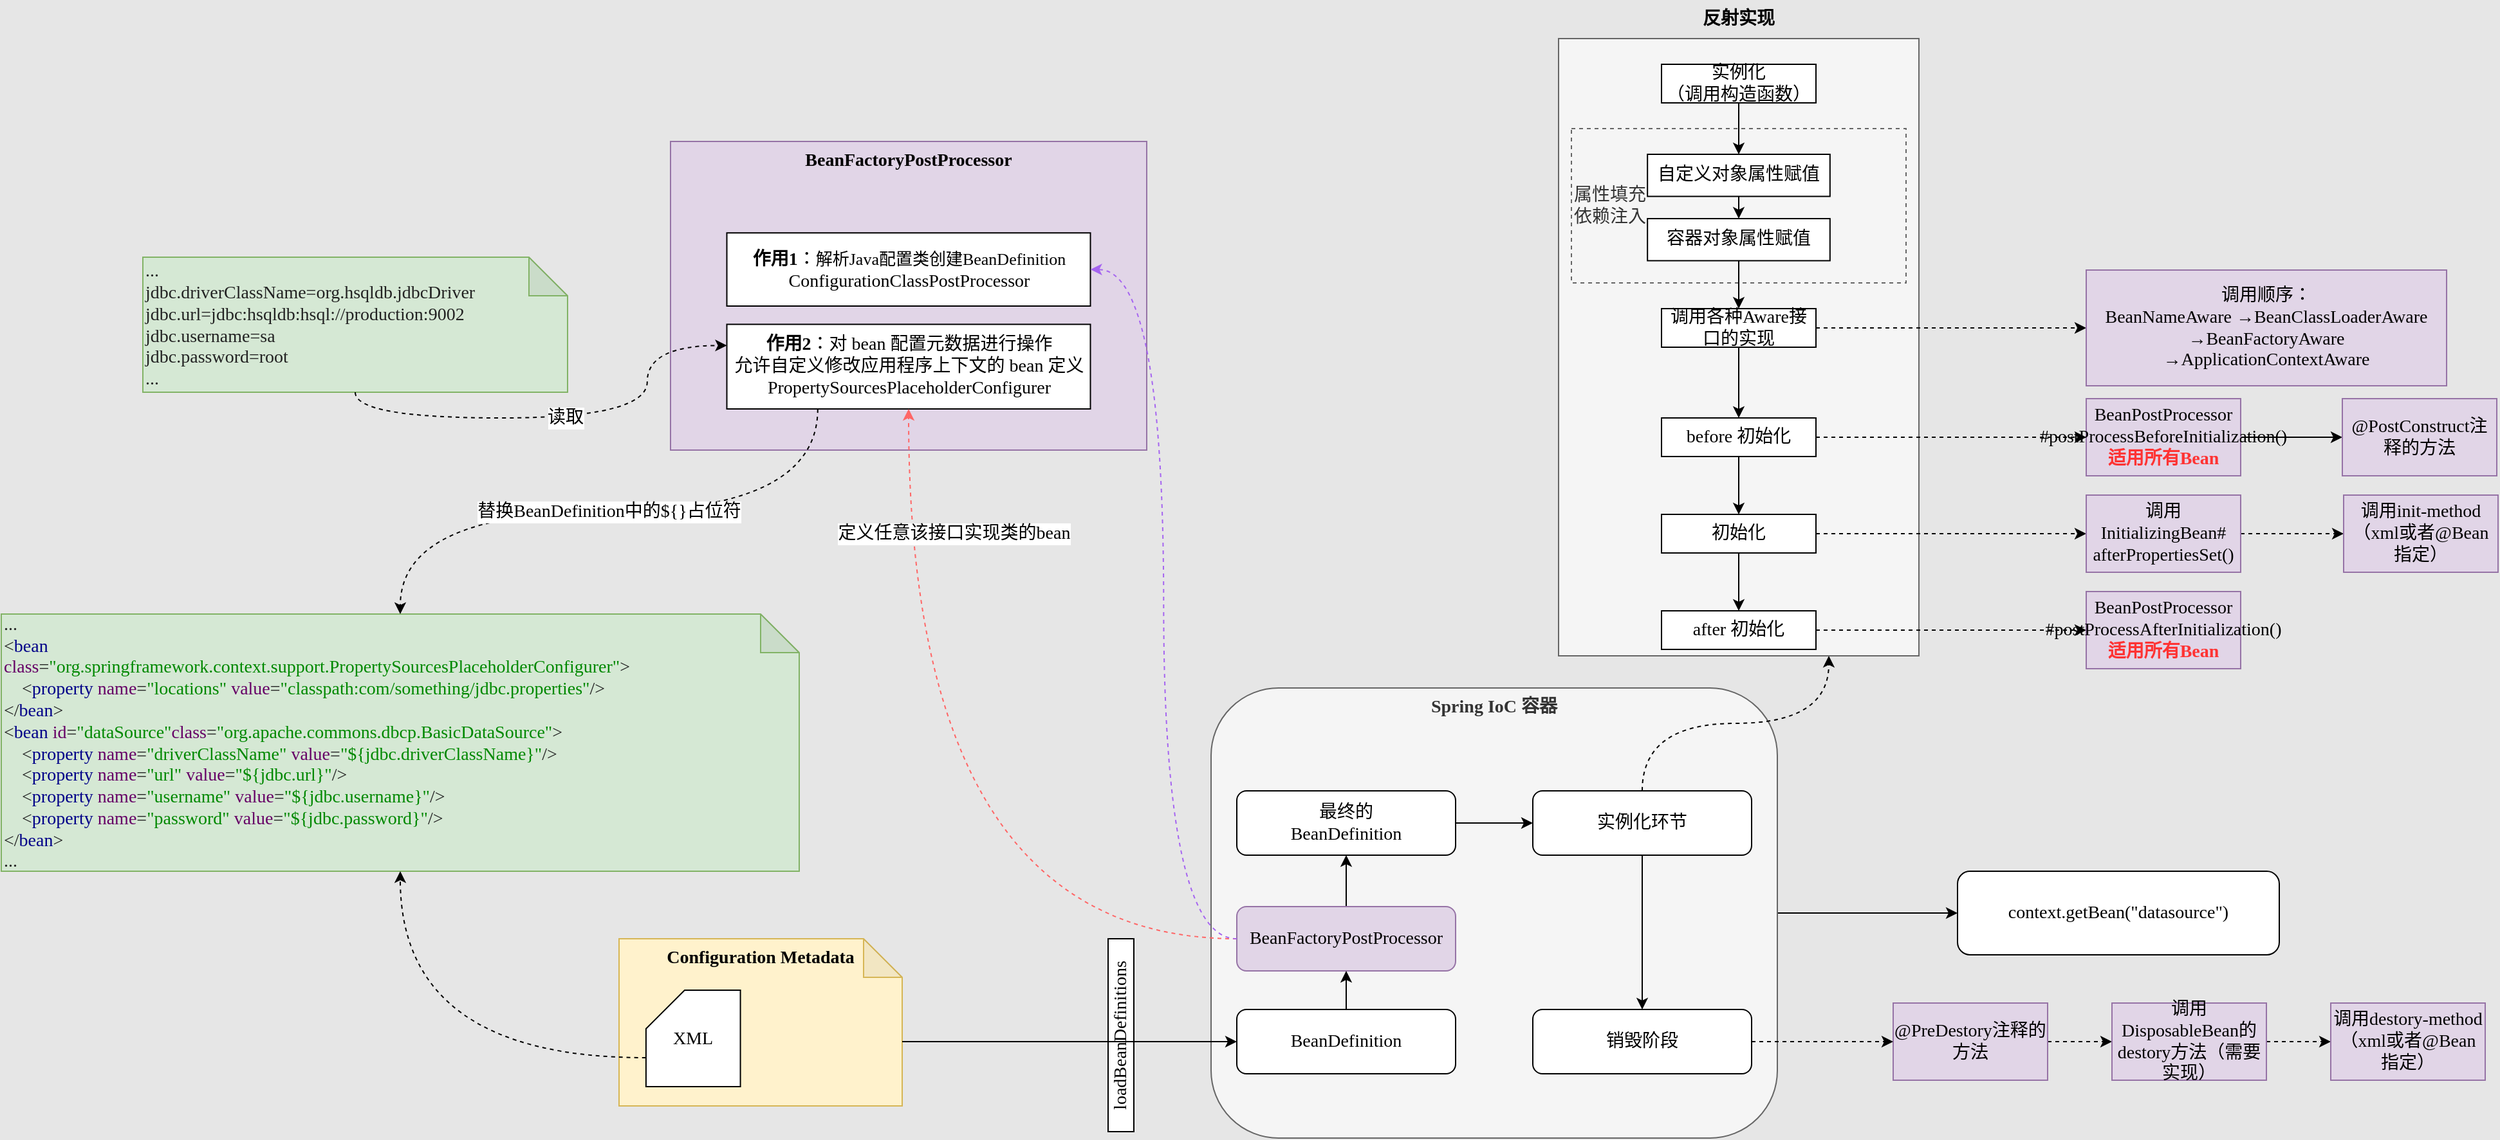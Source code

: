 <mxfile version="19.0.3" type="device"><diagram id="LMvMYq-AbfKkVieX-xnq" name="第 1 页"><mxGraphModel dx="2249" dy="857" grid="1" gridSize="10" guides="1" tooltips="1" connect="1" arrows="1" fold="1" page="1" pageScale="1" pageWidth="827" pageHeight="1169" background="#E6E6E6" math="0" shadow="0"><root><mxCell id="0"/><mxCell id="1" parent="0"/><mxCell id="fVX-KMhyesGKdSYHzwDq-32" value="" style="edgeStyle=orthogonalEdgeStyle;rounded=0;orthogonalLoop=1;jettySize=auto;html=1;fontSize=14;fontFamily=Verdana;" parent="1" source="fVX-KMhyesGKdSYHzwDq-1" target="fVX-KMhyesGKdSYHzwDq-31" edge="1"><mxGeometry relative="1" as="geometry"/></mxCell><mxCell id="fVX-KMhyesGKdSYHzwDq-1" value="&lt;b style=&quot;font-size: 14px;&quot;&gt;Spring IoC 容器&lt;/b&gt;" style="rounded=1;whiteSpace=wrap;html=1;horizontal=1;align=center;verticalAlign=top;fontSize=14;fontFamily=Verdana;fillColor=#f5f5f5;fontColor=#333333;strokeColor=#666666;" parent="1" vertex="1"><mxGeometry x="670" y="555" width="440" height="350" as="geometry"/></mxCell><mxCell id="fVX-KMhyesGKdSYHzwDq-5" value="" style="group;fontSize=14;fontFamily=Verdana;" parent="1" vertex="1" connectable="0"><mxGeometry x="210" y="750" width="220" height="130" as="geometry"/></mxCell><mxCell id="fVX-KMhyesGKdSYHzwDq-2" value="&lt;b style=&quot;font-size: 14px;&quot;&gt;Configuration Metadata&lt;/b&gt;" style="shape=note;whiteSpace=wrap;html=1;backgroundOutline=1;darkOpacity=0.05;align=center;verticalAlign=top;fontSize=14;fontFamily=Verdana;fillColor=#fff2cc;strokeColor=#d6b656;" parent="fVX-KMhyesGKdSYHzwDq-5" vertex="1"><mxGeometry width="220" height="130" as="geometry"/></mxCell><mxCell id="fVX-KMhyesGKdSYHzwDq-13" value="XML" style="shape=card;whiteSpace=wrap;html=1;fontSize=14;fontFamily=Verdana;" parent="fVX-KMhyesGKdSYHzwDq-5" vertex="1"><mxGeometry x="20.952" y="40" width="73.333" height="75" as="geometry"/></mxCell><mxCell id="fVX-KMhyesGKdSYHzwDq-40" style="edgeStyle=orthogonalEdgeStyle;rounded=0;orthogonalLoop=1;jettySize=auto;html=1;exitX=1;exitY=0.5;exitDx=0;exitDy=0;entryX=0;entryY=0.5;entryDx=0;entryDy=0;fontColor=none;startArrow=none;fontSize=14;fontFamily=Verdana;" parent="1" source="fVX-KMhyesGKdSYHzwDq-41" target="fVX-KMhyesGKdSYHzwDq-16" edge="1"><mxGeometry relative="1" as="geometry"/></mxCell><mxCell id="-2qOCBP5xBebrG4NNTAq-1" style="edgeStyle=orthogonalEdgeStyle;rounded=0;orthogonalLoop=1;jettySize=auto;html=1;exitX=0.5;exitY=0;exitDx=0;exitDy=0;entryX=0.5;entryY=1;entryDx=0;entryDy=0;fontSize=14;fontFamily=Verdana;" parent="1" source="fVX-KMhyesGKdSYHzwDq-15" target="fVX-KMhyesGKdSYHzwDq-41" edge="1"><mxGeometry relative="1" as="geometry"/></mxCell><mxCell id="fVX-KMhyesGKdSYHzwDq-15" value="BeanFactoryPostProcessor" style="rounded=1;whiteSpace=wrap;html=1;fontSize=14;fontFamily=Verdana;fillColor=#e1d5e7;strokeColor=#9673a6;" parent="1" vertex="1"><mxGeometry x="690" y="725" width="170" height="50" as="geometry"/></mxCell><mxCell id="fVX-KMhyesGKdSYHzwDq-69" style="edgeStyle=orthogonalEdgeStyle;curved=1;rounded=0;sketch=0;orthogonalLoop=1;jettySize=auto;html=1;exitX=0.5;exitY=0;exitDx=0;exitDy=0;entryX=0.75;entryY=1;entryDx=0;entryDy=0;shadow=0;dashed=1;fontFamily=Verdana;fontSize=14;fontColor=none;" parent="1" source="fVX-KMhyesGKdSYHzwDq-16" target="fVX-KMhyesGKdSYHzwDq-33" edge="1"><mxGeometry relative="1" as="geometry"/></mxCell><mxCell id="fVX-KMhyesGKdSYHzwDq-77" style="rounded=0;sketch=0;orthogonalLoop=1;jettySize=auto;html=1;exitX=0.5;exitY=1;exitDx=0;exitDy=0;entryX=0.5;entryY=0;entryDx=0;entryDy=0;shadow=0;fontFamily=Verdana;fontSize=14;fontColor=none;" parent="1" source="fVX-KMhyesGKdSYHzwDq-16" target="fVX-KMhyesGKdSYHzwDq-70" edge="1"><mxGeometry relative="1" as="geometry"/></mxCell><mxCell id="fVX-KMhyesGKdSYHzwDq-16" value="实例化环节" style="rounded=1;whiteSpace=wrap;html=1;fontSize=14;fontFamily=Verdana;" parent="1" vertex="1"><mxGeometry x="920" y="635" width="170" height="50" as="geometry"/></mxCell><mxCell id="fVX-KMhyesGKdSYHzwDq-21" style="edgeStyle=orthogonalEdgeStyle;rounded=0;orthogonalLoop=1;jettySize=auto;html=1;exitX=0.5;exitY=0;exitDx=0;exitDy=0;entryX=0.5;entryY=1;entryDx=0;entryDy=0;fontSize=14;fontFamily=Verdana;" parent="1" source="fVX-KMhyesGKdSYHzwDq-19" target="fVX-KMhyesGKdSYHzwDq-15" edge="1"><mxGeometry relative="1" as="geometry"/></mxCell><mxCell id="fVX-KMhyesGKdSYHzwDq-19" value="BeanDefinition" style="rounded=1;whiteSpace=wrap;html=1;fontSize=14;fontFamily=Verdana;" parent="1" vertex="1"><mxGeometry x="690" y="805" width="170" height="50" as="geometry"/></mxCell><mxCell id="fVX-KMhyesGKdSYHzwDq-23" value="loadBeanDefinitions" style="rounded=0;whiteSpace=wrap;html=1;horizontal=0;verticalAlign=middle;fontSize=14;fontFamily=Verdana;" parent="1" vertex="1"><mxGeometry x="590" y="750" width="20" height="150" as="geometry"/></mxCell><mxCell id="fVX-KMhyesGKdSYHzwDq-25" value="&lt;span style=&quot;box-sizing: border-box; font-size: 14px;&quot; class=&quot;hljs-tag&quot;&gt;&lt;font color=&quot;#222222&quot; style=&quot;font-size: 14px;&quot;&gt;...&lt;/font&gt;&lt;br style=&quot;font-size: 14px;&quot;&gt;&lt;span style=&quot;box-sizing: border-box; font-size: 14px;&quot; class=&quot;hljs-tag&quot;&gt;&lt;font color=&quot;#222222&quot; style=&quot;font-size: 14px;&quot;&gt;&amp;lt;&lt;/font&gt;&lt;span style=&quot;color: rgb(0, 0, 136); box-sizing: border-box; font-size: 14px;&quot; class=&quot;hljs-name&quot;&gt;bean&lt;/span&gt;&lt;span style=&quot;box-sizing: border-box; font-size: 14px;&quot; class=&quot;hljs-name&quot;&gt;&lt;font color=&quot;#222222&quot; style=&quot;font-size: 14px;&quot;&gt;&amp;nbsp;&lt;br style=&quot;font-size: 14px;&quot;&gt;&lt;/font&gt;&lt;/span&gt;&lt;span style=&quot;color: rgb(102, 0, 102); box-sizing: border-box; font-size: 14px;&quot; class=&quot;hljs-attr&quot;&gt;class&lt;/span&gt;&lt;font color=&quot;#222222&quot; style=&quot;font-size: 14px;&quot;&gt;=&lt;/font&gt;&lt;span style=&quot;color: rgb(0, 136, 0); box-sizing: border-box; font-size: 14px;&quot; class=&quot;hljs-string&quot;&gt;&quot;org.springframework.context.support.PropertySourcesPlaceholderConfigurer&quot;&lt;/span&gt;&lt;font color=&quot;#222222&quot; style=&quot;font-size: 14px;&quot;&gt;&amp;gt;&lt;/font&gt;&lt;/span&gt;&lt;span style=&quot;color: rgb(34, 34, 34); font-size: 14px; background-color: rgb(255, 255, 255);&quot;&gt;&lt;br style=&quot;font-size: 14px;&quot;&gt;    &lt;/span&gt;&lt;span style=&quot;color: rgb(34, 34, 34); box-sizing: border-box; font-size: 14px;&quot; class=&quot;hljs-tag&quot;&gt;&amp;nbsp; &amp;nbsp; &amp;lt;&lt;span style=&quot;box-sizing: border-box; color: rgb(0, 0, 136); font-size: 14px;&quot; class=&quot;hljs-name&quot;&gt;property&lt;/span&gt; &lt;span style=&quot;box-sizing: border-box; color: rgb(102, 0, 102); font-size: 14px;&quot; class=&quot;hljs-attr&quot;&gt;name&lt;/span&gt;=&lt;span style=&quot;box-sizing: border-box; color: rgb(0, 136, 0); font-size: 14px;&quot; class=&quot;hljs-string&quot;&gt;&quot;locations&quot;&lt;/span&gt; &lt;span style=&quot;box-sizing: border-box; color: rgb(102, 0, 102); font-size: 14px;&quot; class=&quot;hljs-attr&quot;&gt;value&lt;/span&gt;=&lt;span style=&quot;box-sizing: border-box; color: rgb(0, 136, 0); font-size: 14px;&quot; class=&quot;hljs-string&quot;&gt;&quot;classpath:com/something/jdbc.properties&quot;&lt;/span&gt;/&amp;gt;&lt;/span&gt;&lt;span style=&quot;color: rgb(34, 34, 34); font-size: 14px; background-color: rgb(255, 255, 255);&quot;&gt;&lt;br style=&quot;font-size: 14px;&quot;&gt;&lt;/span&gt;&lt;span style=&quot;color: rgb(34, 34, 34); box-sizing: border-box; font-size: 14px;&quot; class=&quot;hljs-tag&quot;&gt;&amp;lt;/&lt;span style=&quot;box-sizing: border-box; color: rgb(0, 0, 136); font-size: 14px;&quot; class=&quot;hljs-name&quot;&gt;bean&lt;/span&gt;&amp;gt;&lt;/span&gt;&lt;br style=&quot;font-size: 14px;&quot;&gt;&lt;font color=&quot;#222222&quot; style=&quot;font-size: 14px;&quot;&gt;&amp;lt;&lt;/font&gt;&lt;span style=&quot;color: rgb(0, 0, 136); box-sizing: border-box; font-size: 14px;&quot; class=&quot;hljs-name&quot;&gt;bean&lt;/span&gt; &lt;span style=&quot;color: rgb(102, 0, 102); box-sizing: border-box; font-size: 14px;&quot; class=&quot;hljs-attr&quot;&gt;id&lt;/span&gt;&lt;font color=&quot;#222222&quot; style=&quot;font-size: 14px;&quot;&gt;=&lt;/font&gt;&lt;span style=&quot;color: rgb(0, 136, 0); box-sizing: border-box; font-size: 14px;&quot; class=&quot;hljs-string&quot;&gt;&quot;dataSource&quot;&lt;/span&gt;&lt;span style=&quot;color: rgb(102, 0, 102); box-sizing: border-box; font-size: 14px;&quot; class=&quot;hljs-attr&quot;&gt;class&lt;/span&gt;&lt;font color=&quot;#222222&quot; style=&quot;font-size: 14px;&quot;&gt;=&lt;/font&gt;&lt;span style=&quot;color: rgb(0, 136, 0); box-sizing: border-box; font-size: 14px;&quot; class=&quot;hljs-string&quot;&gt;&quot;org.apache.commons.dbcp.BasicDataSource&quot;&lt;/span&gt;&lt;font color=&quot;#222222&quot; style=&quot;font-size: 14px;&quot;&gt;&amp;gt;&lt;/font&gt;&lt;br style=&quot;font-size: 14px;&quot;&gt;&lt;/span&gt;&lt;span style=&quot;box-sizing: border-box; color: rgb(34, 34, 34); font-size: 14px;&quot; class=&quot;hljs-tag&quot;&gt;&amp;nbsp; &amp;nbsp; &amp;lt;&lt;span style=&quot;box-sizing: border-box; color: rgb(0, 0, 136); font-size: 14px;&quot; class=&quot;hljs-name&quot;&gt;property&lt;/span&gt; &lt;span style=&quot;box-sizing: border-box; color: rgb(102, 0, 102); font-size: 14px;&quot; class=&quot;hljs-attr&quot;&gt;name&lt;/span&gt;=&lt;span style=&quot;box-sizing: border-box; color: rgb(0, 136, 0); font-size: 14px;&quot; class=&quot;hljs-string&quot;&gt;&quot;driverClassName&quot;&lt;/span&gt; &lt;span style=&quot;box-sizing: border-box; color: rgb(102, 0, 102); font-size: 14px;&quot; class=&quot;hljs-attr&quot;&gt;value&lt;/span&gt;=&lt;span style=&quot;box-sizing: border-box; color: rgb(0, 136, 0); font-size: 14px;&quot; class=&quot;hljs-string&quot;&gt;&quot;${jdbc.driverClassName}&quot;&lt;/span&gt;/&amp;gt;&lt;/span&gt;&lt;span style=&quot;color: rgb(34, 34, 34); font-size: 14px; background-color: rgb(255, 255, 255);&quot;&gt;&lt;br style=&quot;font-size: 14px;&quot;&gt;&lt;/span&gt;&lt;span style=&quot;box-sizing: border-box; color: rgb(34, 34, 34); font-size: 14px;&quot; class=&quot;hljs-tag&quot;&gt;&amp;nbsp; &amp;nbsp; &amp;lt;&lt;span style=&quot;box-sizing: border-box; color: rgb(0, 0, 136); font-size: 14px;&quot; class=&quot;hljs-name&quot;&gt;property&lt;/span&gt; &lt;span style=&quot;box-sizing: border-box; color: rgb(102, 0, 102); font-size: 14px;&quot; class=&quot;hljs-attr&quot;&gt;name&lt;/span&gt;=&lt;span style=&quot;box-sizing: border-box; color: rgb(0, 136, 0); font-size: 14px;&quot; class=&quot;hljs-string&quot;&gt;&quot;url&quot;&lt;/span&gt; &lt;span style=&quot;box-sizing: border-box; color: rgb(102, 0, 102); font-size: 14px;&quot; class=&quot;hljs-attr&quot;&gt;value&lt;/span&gt;=&lt;span style=&quot;box-sizing: border-box; color: rgb(0, 136, 0); font-size: 14px;&quot; class=&quot;hljs-string&quot;&gt;&quot;${jdbc.url}&quot;&lt;/span&gt;/&amp;gt;&lt;/span&gt;&lt;span style=&quot;color: rgb(34, 34, 34); font-size: 14px; background-color: rgb(255, 255, 255);&quot;&gt;&lt;br style=&quot;font-size: 14px;&quot;&gt;    &lt;/span&gt;&lt;span style=&quot;box-sizing: border-box; color: rgb(34, 34, 34); font-size: 14px;&quot; class=&quot;hljs-tag&quot;&gt;&amp;nbsp; &amp;nbsp; &amp;lt;&lt;span style=&quot;box-sizing: border-box; color: rgb(0, 0, 136); font-size: 14px;&quot; class=&quot;hljs-name&quot;&gt;property&lt;/span&gt; &lt;span style=&quot;box-sizing: border-box; color: rgb(102, 0, 102); font-size: 14px;&quot; class=&quot;hljs-attr&quot;&gt;name&lt;/span&gt;=&lt;span style=&quot;box-sizing: border-box; color: rgb(0, 136, 0); font-size: 14px;&quot; class=&quot;hljs-string&quot;&gt;&quot;username&quot;&lt;/span&gt; &lt;span style=&quot;box-sizing: border-box; color: rgb(102, 0, 102); font-size: 14px;&quot; class=&quot;hljs-attr&quot;&gt;value&lt;/span&gt;=&lt;span style=&quot;box-sizing: border-box; color: rgb(0, 136, 0); font-size: 14px;&quot; class=&quot;hljs-string&quot;&gt;&quot;${jdbc.username}&quot;&lt;/span&gt;/&amp;gt;&lt;/span&gt;&lt;span style=&quot;color: rgb(34, 34, 34); font-size: 14px; background-color: rgb(255, 255, 255);&quot;&gt;&lt;br style=&quot;font-size: 14px;&quot;&gt;    &lt;/span&gt;&lt;span style=&quot;box-sizing: border-box; color: rgb(34, 34, 34); font-size: 14px;&quot; class=&quot;hljs-tag&quot;&gt;&amp;nbsp; &amp;nbsp; &amp;lt;&lt;span style=&quot;box-sizing: border-box; color: rgb(0, 0, 136); font-size: 14px;&quot; class=&quot;hljs-name&quot;&gt;property&lt;/span&gt; &lt;span style=&quot;box-sizing: border-box; color: rgb(102, 0, 102); font-size: 14px;&quot; class=&quot;hljs-attr&quot;&gt;name&lt;/span&gt;=&lt;span style=&quot;box-sizing: border-box; color: rgb(0, 136, 0); font-size: 14px;&quot; class=&quot;hljs-string&quot;&gt;&quot;password&quot;&lt;/span&gt; &lt;span style=&quot;box-sizing: border-box; color: rgb(102, 0, 102); font-size: 14px;&quot; class=&quot;hljs-attr&quot;&gt;value&lt;/span&gt;=&lt;span style=&quot;box-sizing: border-box; color: rgb(0, 136, 0); font-size: 14px;&quot; class=&quot;hljs-string&quot;&gt;&quot;${jdbc.password}&quot;&lt;/span&gt;/&amp;gt;&lt;/span&gt;&lt;span style=&quot;color: rgb(34, 34, 34); font-size: 14px; background-color: rgb(255, 255, 255);&quot;&gt;&lt;br style=&quot;font-size: 14px;&quot;&gt;&lt;/span&gt;&lt;span style=&quot;box-sizing: border-box; color: rgb(34, 34, 34); font-size: 14px;&quot; class=&quot;hljs-tag&quot;&gt;&amp;lt;/&lt;span style=&quot;box-sizing: border-box; color: rgb(0, 0, 136); font-size: 14px;&quot; class=&quot;hljs-name&quot;&gt;bean&lt;/span&gt;&amp;gt;&lt;br style=&quot;font-size: 14px;&quot;&gt;...&lt;br style=&quot;font-size: 14px;&quot;&gt;&lt;/span&gt;" style="shape=note;whiteSpace=wrap;html=1;backgroundOutline=1;darkOpacity=0.05;align=left;fillColor=#d5e8d4;strokeColor=#82b366;fontSize=14;fontFamily=Verdana;" parent="1" vertex="1"><mxGeometry x="-270" y="497.5" width="620" height="200" as="geometry"/></mxCell><mxCell id="fVX-KMhyesGKdSYHzwDq-27" value="&lt;span style=&quot;box-sizing: border-box; color: rgb(34, 34, 34); font-size: 14px;&quot; class=&quot;hljs-tag&quot;&gt;...&lt;br style=&quot;font-size: 14px;&quot;&gt;&lt;span style=&quot;background-color: initial; font-size: 14px;&quot;&gt;jdbc.driverClassName=org.hsqldb.jdbcDriver&lt;br style=&quot;font-size: 14px;&quot;&gt;&lt;/span&gt;&lt;span style=&quot;background-color: initial; font-size: 14px;&quot;&gt;jdbc.url=jdbc:hsqldb:hsql://production:9002&lt;br style=&quot;font-size: 14px;&quot;&gt;&lt;/span&gt;&lt;span style=&quot;background-color: initial; font-size: 14px;&quot;&gt;jdbc.username=sa&lt;br style=&quot;font-size: 14px;&quot;&gt;&lt;/span&gt;&lt;span style=&quot;background-color: initial; font-size: 14px;&quot;&gt;jdbc.password=root&lt;/span&gt;&lt;span style=&quot;background-color: initial; font-size: 14px;&quot;&gt;&lt;br style=&quot;font-size: 14px;&quot;&gt;&lt;/span&gt;&lt;/span&gt;&lt;span style=&quot;box-sizing: border-box; font-size: 14px;&quot; class=&quot;hljs-tag&quot;&gt;&lt;font color=&quot;#222222&quot; style=&quot;font-size: 14px;&quot;&gt;&lt;span style=&quot;font-size: 14px;&quot;&gt;...&lt;/span&gt;&lt;/font&gt;&lt;br style=&quot;font-size: 14px;&quot;&gt;&lt;/span&gt;" style="shape=note;whiteSpace=wrap;html=1;backgroundOutline=1;darkOpacity=0.05;align=left;fillColor=#d5e8d4;strokeColor=#82b366;fontSize=14;fontFamily=Verdana;" parent="1" vertex="1"><mxGeometry x="-160" y="220" width="330" height="105" as="geometry"/></mxCell><mxCell id="fVX-KMhyesGKdSYHzwDq-31" value="context.getBean(&quot;datasource&quot;)" style="whiteSpace=wrap;html=1;verticalAlign=middle;rounded=1;fontSize=14;fontFamily=Verdana;" parent="1" vertex="1"><mxGeometry x="1250" y="697.5" width="250" height="65" as="geometry"/></mxCell><mxCell id="fVX-KMhyesGKdSYHzwDq-33" value="" style="rounded=0;whiteSpace=wrap;html=1;fontSize=14;fontFamily=Verdana;fillColor=#f5f5f5;fontColor=#333333;strokeColor=#666666;" parent="1" vertex="1"><mxGeometry x="940" y="50" width="280" height="480" as="geometry"/></mxCell><mxCell id="fVX-KMhyesGKdSYHzwDq-41" value="最终的&lt;br style=&quot;font-size: 14px;&quot;&gt;BeanDefinition" style="rounded=1;whiteSpace=wrap;html=1;fontSize=14;fontFamily=Verdana;" parent="1" vertex="1"><mxGeometry x="690" y="635" width="170" height="50" as="geometry"/></mxCell><mxCell id="fVX-KMhyesGKdSYHzwDq-53" value="" style="edgeStyle=orthogonalEdgeStyle;rounded=0;orthogonalLoop=1;jettySize=auto;html=1;fontFamily=Verdana;fontSize=14;fontColor=none;dashed=1;" parent="1" source="fVX-KMhyesGKdSYHzwDq-46" target="fVX-KMhyesGKdSYHzwDq-52" edge="1"><mxGeometry relative="1" as="geometry"/></mxCell><mxCell id="fVX-KMhyesGKdSYHzwDq-66" style="rounded=0;sketch=0;orthogonalLoop=1;jettySize=auto;html=1;exitX=0.5;exitY=1;exitDx=0;exitDy=0;entryX=0.5;entryY=0;entryDx=0;entryDy=0;shadow=0;fontFamily=Verdana;fontSize=14;fontColor=none;" parent="1" source="fVX-KMhyesGKdSYHzwDq-46" target="fVX-KMhyesGKdSYHzwDq-48" edge="1"><mxGeometry relative="1" as="geometry"/></mxCell><mxCell id="fVX-KMhyesGKdSYHzwDq-46" value="初始化" style="rounded=0;whiteSpace=wrap;html=1;shadow=0;glass=0;comic=0;sketch=0;fontColor=none;fontSize=14;fontFamily=Verdana;" parent="1" vertex="1"><mxGeometry x="1020" y="420" width="120" height="30" as="geometry"/></mxCell><mxCell id="fVX-KMhyesGKdSYHzwDq-65" style="rounded=0;sketch=0;orthogonalLoop=1;jettySize=auto;html=1;exitX=0.5;exitY=1;exitDx=0;exitDy=0;entryX=0.5;entryY=0;entryDx=0;entryDy=0;shadow=0;fontFamily=Verdana;fontSize=14;fontColor=none;" parent="1" source="fVX-KMhyesGKdSYHzwDq-47" target="fVX-KMhyesGKdSYHzwDq-46" edge="1"><mxGeometry relative="1" as="geometry"/></mxCell><mxCell id="6XNwap4wtVBm8KeXQGVZ-7" style="edgeStyle=orthogonalEdgeStyle;rounded=0;orthogonalLoop=1;jettySize=auto;html=1;exitX=1;exitY=0.5;exitDx=0;exitDy=0;dashed=1;endArrow=classic;endFill=1;fontFamily=Verdana;" edge="1" parent="1" source="fVX-KMhyesGKdSYHzwDq-47" target="fVX-KMhyesGKdSYHzwDq-49"><mxGeometry relative="1" as="geometry"/></mxCell><mxCell id="fVX-KMhyesGKdSYHzwDq-47" value="before 初始化" style="rounded=0;whiteSpace=wrap;html=1;shadow=0;glass=0;comic=0;sketch=0;fontColor=none;fontSize=14;fontFamily=Verdana;" parent="1" vertex="1"><mxGeometry x="1020" y="345" width="120" height="30" as="geometry"/></mxCell><mxCell id="6XNwap4wtVBm8KeXQGVZ-6" style="edgeStyle=orthogonalEdgeStyle;rounded=0;orthogonalLoop=1;jettySize=auto;html=1;exitX=1;exitY=0.5;exitDx=0;exitDy=0;entryX=0;entryY=0.5;entryDx=0;entryDy=0;endArrow=classic;endFill=1;dashed=1;fontFamily=Verdana;" edge="1" parent="1" source="fVX-KMhyesGKdSYHzwDq-48" target="6XNwap4wtVBm8KeXQGVZ-5"><mxGeometry relative="1" as="geometry"/></mxCell><mxCell id="fVX-KMhyesGKdSYHzwDq-48" value="after 初始化" style="rounded=0;whiteSpace=wrap;html=1;shadow=0;glass=0;comic=0;sketch=0;fontColor=none;fontSize=14;fontFamily=Verdana;" parent="1" vertex="1"><mxGeometry x="1020" y="495" width="120" height="30" as="geometry"/></mxCell><mxCell id="6XNwap4wtVBm8KeXQGVZ-4" value="" style="edgeStyle=orthogonalEdgeStyle;rounded=0;orthogonalLoop=1;jettySize=auto;html=1;endArrow=classic;endFill=1;fontFamily=Verdana;" edge="1" parent="1" source="fVX-KMhyesGKdSYHzwDq-49" target="6XNwap4wtVBm8KeXQGVZ-3"><mxGeometry relative="1" as="geometry"/></mxCell><mxCell id="fVX-KMhyesGKdSYHzwDq-49" value="BeanPostProcessor&lt;br&gt;#postProcessBeforeInitialization()&lt;br&gt;&lt;b&gt;&lt;font color=&quot;#ff3333&quot;&gt;适用所有Bean&lt;/font&gt;&lt;/b&gt;" style="rounded=0;whiteSpace=wrap;html=1;shadow=0;glass=0;comic=0;sketch=0;fontSize=14;fontFamily=Verdana;fillColor=#e1d5e7;strokeColor=#9673a6;" parent="1" vertex="1"><mxGeometry x="1350" y="330" width="120" height="60" as="geometry"/></mxCell><mxCell id="6XNwap4wtVBm8KeXQGVZ-16" value="" style="edgeStyle=orthogonalEdgeStyle;rounded=0;orthogonalLoop=1;jettySize=auto;html=1;dashed=1;endArrow=classic;endFill=1;fontFamily=Verdana;" edge="1" parent="1" source="fVX-KMhyesGKdSYHzwDq-52" target="6XNwap4wtVBm8KeXQGVZ-15"><mxGeometry relative="1" as="geometry"/></mxCell><mxCell id="fVX-KMhyesGKdSYHzwDq-52" value="调用InitializingBean#&lt;br&gt;afterPropertiesSet()" style="rounded=0;whiteSpace=wrap;html=1;shadow=0;glass=0;comic=0;sketch=0;fontSize=14;fontFamily=Verdana;fillColor=#e1d5e7;strokeColor=#9673a6;" parent="1" vertex="1"><mxGeometry x="1350" y="405" width="120" height="60" as="geometry"/></mxCell><mxCell id="fVX-KMhyesGKdSYHzwDq-60" value="实例化&lt;br style=&quot;font-size: 14px;&quot;&gt;（调用构造函数）" style="rounded=0;whiteSpace=wrap;html=1;shadow=0;glass=0;comic=0;sketch=0;fontColor=none;fontSize=14;fontFamily=Verdana;" parent="1" vertex="1"><mxGeometry x="1020" y="70" width="120" height="30" as="geometry"/></mxCell><mxCell id="fVX-KMhyesGKdSYHzwDq-61" value="" style="group;fontSize=14;fontFamily=Verdana;" parent="1" vertex="1" connectable="0"><mxGeometry x="950" y="120" width="260" height="120" as="geometry"/></mxCell><mxCell id="fVX-KMhyesGKdSYHzwDq-45" value="属性填充&lt;br style=&quot;font-size: 14px;&quot;&gt;依赖注入" style="rounded=0;whiteSpace=wrap;html=1;shadow=0;glass=0;comic=0;sketch=0;fontColor=#333333;align=left;verticalAlign=middle;horizontal=1;fontSize=14;fontFamily=Verdana;dashed=1;fillColor=#f5f5f5;strokeColor=#666666;" parent="fVX-KMhyesGKdSYHzwDq-61" vertex="1"><mxGeometry width="260.0" height="120" as="geometry"/></mxCell><mxCell id="fVX-KMhyesGKdSYHzwDq-63" style="rounded=0;sketch=0;orthogonalLoop=1;jettySize=auto;html=1;exitX=0.5;exitY=1;exitDx=0;exitDy=0;entryX=0.5;entryY=0;entryDx=0;entryDy=0;shadow=0;fontFamily=Verdana;fontSize=14;fontColor=none;" parent="fVX-KMhyesGKdSYHzwDq-61" source="fVX-KMhyesGKdSYHzwDq-43" target="fVX-KMhyesGKdSYHzwDq-44" edge="1"><mxGeometry relative="1" as="geometry"/></mxCell><mxCell id="fVX-KMhyesGKdSYHzwDq-43" value="自定义对象属性赋值" style="rounded=0;whiteSpace=wrap;html=1;shadow=0;glass=0;comic=0;sketch=0;fontColor=none;fontSize=14;fontFamily=Verdana;" parent="fVX-KMhyesGKdSYHzwDq-61" vertex="1"><mxGeometry x="59.091" y="19.999" width="141.818" height="32.727" as="geometry"/></mxCell><mxCell id="fVX-KMhyesGKdSYHzwDq-44" value="容器对象属性赋值" style="rounded=0;whiteSpace=wrap;html=1;shadow=0;glass=0;comic=0;sketch=0;fontColor=none;fontSize=14;fontFamily=Verdana;" parent="fVX-KMhyesGKdSYHzwDq-61" vertex="1"><mxGeometry x="59.091" y="70.003" width="141.818" height="32.727" as="geometry"/></mxCell><mxCell id="fVX-KMhyesGKdSYHzwDq-64" style="rounded=0;sketch=0;orthogonalLoop=1;jettySize=auto;html=1;exitX=0.5;exitY=1;exitDx=0;exitDy=0;entryX=0.5;entryY=0;entryDx=0;entryDy=0;shadow=0;fontFamily=Verdana;fontSize=14;fontColor=none;" parent="1" source="fVX-KMhyesGKdSYHzwDq-44" target="6XNwap4wtVBm8KeXQGVZ-8" edge="1"><mxGeometry relative="1" as="geometry"><mxPoint x="1080" y="255" as="targetPoint"/></mxGeometry></mxCell><mxCell id="fVX-KMhyesGKdSYHzwDq-85" value="" style="rounded=0;sketch=0;orthogonalLoop=1;jettySize=auto;html=1;exitX=1;exitY=0.5;exitDx=0;exitDy=0;entryX=0;entryY=0.5;entryDx=0;entryDy=0;shadow=0;dashed=1;fontFamily=Verdana;fontSize=14;fontColor=none;startArrow=none;" parent="1" source="6XNwap4wtVBm8KeXQGVZ-1" target="fVX-KMhyesGKdSYHzwDq-84" edge="1"><mxGeometry relative="1" as="geometry"/></mxCell><mxCell id="fVX-KMhyesGKdSYHzwDq-70" value="销毁阶段" style="rounded=1;whiteSpace=wrap;html=1;fontSize=14;fontFamily=Verdana;" parent="1" vertex="1"><mxGeometry x="920" y="805" width="170" height="50" as="geometry"/></mxCell><mxCell id="fVX-KMhyesGKdSYHzwDq-75" value="" style="group;fontSize=14;fontFamily=Verdana;" parent="1" vertex="1" connectable="0"><mxGeometry x="250" y="130" width="370" height="240" as="geometry"/></mxCell><mxCell id="fVX-KMhyesGKdSYHzwDq-34" value="&lt;b style=&quot;font-size: 14px;&quot;&gt;BeanFactoryPostProcessor &lt;/b&gt;&lt;br style=&quot;font-size: 14px;&quot;&gt;" style="rounded=0;whiteSpace=wrap;html=1;verticalAlign=top;fontSize=14;fontFamily=Verdana;fillColor=#e1d5e7;strokeColor=#9673a6;" parent="fVX-KMhyesGKdSYHzwDq-75" vertex="1"><mxGeometry width="370" height="240" as="geometry"/></mxCell><mxCell id="fVX-KMhyesGKdSYHzwDq-35" value="&lt;b&gt;作用2&lt;/b&gt;：对 bean 配置元数据进行操作&lt;br&gt;允许自定义修改应用程序上下文的 bean 定义&lt;br&gt;PropertySourcesPlaceholderConfigurer" style="rounded=0;whiteSpace=wrap;html=1;fontSize=14;fontFamily=Verdana;" parent="fVX-KMhyesGKdSYHzwDq-75" vertex="1"><mxGeometry x="43.75" y="142.222" width="282.5" height="65.778" as="geometry"/></mxCell><mxCell id="6XNwap4wtVBm8KeXQGVZ-26" value="&lt;b&gt;作用1&lt;/b&gt;：&lt;span style=&quot;font-size: 13px; background-color: rgb(255, 255, 255);&quot;&gt;解析Java配置类创建BeanDefinition&lt;/span&gt;&lt;br&gt;ConfigurationClassPostProcessor" style="rounded=0;whiteSpace=wrap;html=1;fontSize=14;fontFamily=Verdana;" vertex="1" parent="fVX-KMhyesGKdSYHzwDq-75"><mxGeometry x="43.75" y="71.111" width="282.5" height="56.889" as="geometry"/></mxCell><mxCell id="fVX-KMhyesGKdSYHzwDq-81" value="替换BeanDefinition中的${}占位符" style="edgeStyle=orthogonalEdgeStyle;curved=1;rounded=0;sketch=0;orthogonalLoop=1;jettySize=auto;html=1;exitX=0.25;exitY=1;exitDx=0;exitDy=0;shadow=0;dashed=1;fontFamily=Verdana;fontSize=14;fontColor=none;" parent="1" source="fVX-KMhyesGKdSYHzwDq-35" target="fVX-KMhyesGKdSYHzwDq-25" edge="1"><mxGeometry relative="1" as="geometry"/></mxCell><mxCell id="fVX-KMhyesGKdSYHzwDq-80" value="读取" style="edgeStyle=orthogonalEdgeStyle;curved=1;rounded=0;sketch=0;orthogonalLoop=1;jettySize=auto;html=1;exitX=0.5;exitY=1;exitDx=0;exitDy=0;exitPerimeter=0;entryX=0;entryY=0.25;entryDx=0;entryDy=0;shadow=0;dashed=1;fontFamily=Verdana;fontSize=14;fontColor=none;" parent="1" source="fVX-KMhyesGKdSYHzwDq-27" target="fVX-KMhyesGKdSYHzwDq-35" edge="1"><mxGeometry relative="1" as="geometry"/></mxCell><mxCell id="fVX-KMhyesGKdSYHzwDq-83" value="反射实现" style="text;html=1;strokeColor=none;fillColor=none;align=center;verticalAlign=middle;whiteSpace=wrap;rounded=0;shadow=0;glass=0;dashed=1;comic=0;sketch=0;fontFamily=Verdana;fontSize=14;fontColor=none;fontStyle=1" parent="1" vertex="1"><mxGeometry x="1050" y="20" width="60" height="30" as="geometry"/></mxCell><mxCell id="6XNwap4wtVBm8KeXQGVZ-14" style="edgeStyle=orthogonalEdgeStyle;rounded=0;orthogonalLoop=1;jettySize=auto;html=1;exitX=1;exitY=0.5;exitDx=0;exitDy=0;entryX=0;entryY=0.5;entryDx=0;entryDy=0;dashed=1;endArrow=classic;endFill=1;fontFamily=Verdana;" edge="1" parent="1" source="fVX-KMhyesGKdSYHzwDq-84" target="6XNwap4wtVBm8KeXQGVZ-13"><mxGeometry relative="1" as="geometry"/></mxCell><mxCell id="fVX-KMhyesGKdSYHzwDq-84" value="调用DisposableBean的destory方法（需要实现）" style="rounded=0;whiteSpace=wrap;html=1;shadow=0;glass=0;comic=0;sketch=0;fontSize=14;fontFamily=Verdana;fillColor=#e1d5e7;strokeColor=#9673a6;" parent="1" vertex="1"><mxGeometry x="1370" y="800" width="120" height="60" as="geometry"/></mxCell><mxCell id="fVX-KMhyesGKdSYHzwDq-86" style="edgeStyle=none;rounded=0;sketch=0;orthogonalLoop=1;jettySize=auto;html=1;exitX=0;exitY=0;exitDx=220;exitDy=80;exitPerimeter=0;entryX=0;entryY=0.5;entryDx=0;entryDy=0;shadow=0;fontFamily=Verdana;fontSize=14;fontColor=none;" parent="1" source="fVX-KMhyesGKdSYHzwDq-2" target="fVX-KMhyesGKdSYHzwDq-19" edge="1"><mxGeometry relative="1" as="geometry"/></mxCell><mxCell id="fVX-KMhyesGKdSYHzwDq-78" value="定义任意该接口实现类的bean" style="edgeStyle=orthogonalEdgeStyle;rounded=0;sketch=0;orthogonalLoop=1;jettySize=auto;html=1;exitX=0;exitY=0.5;exitDx=0;exitDy=0;entryX=0.5;entryY=1;entryDx=0;entryDy=0;shadow=0;fontFamily=Verdana;fontSize=14;fontColor=none;curved=1;dashed=1;strokeColor=#FF6666;" parent="1" source="fVX-KMhyesGKdSYHzwDq-15" target="fVX-KMhyesGKdSYHzwDq-35" edge="1"><mxGeometry x="0.711" y="-35" relative="1" as="geometry"><mxPoint as="offset"/></mxGeometry></mxCell><mxCell id="6XNwap4wtVBm8KeXQGVZ-1" value="@PreDestory注释的方法" style="rounded=0;whiteSpace=wrap;html=1;shadow=0;glass=0;comic=0;sketch=0;fontSize=14;fontFamily=Verdana;fillColor=#e1d5e7;strokeColor=#9673a6;" vertex="1" parent="1"><mxGeometry x="1200" y="800" width="120" height="60" as="geometry"/></mxCell><mxCell id="6XNwap4wtVBm8KeXQGVZ-2" value="" style="rounded=0;sketch=0;orthogonalLoop=1;jettySize=auto;html=1;exitX=1;exitY=0.5;exitDx=0;exitDy=0;entryX=0;entryY=0.5;entryDx=0;entryDy=0;shadow=0;dashed=1;fontFamily=Verdana;fontSize=14;fontColor=none;endArrow=classic;endFill=1;" edge="1" parent="1" source="fVX-KMhyesGKdSYHzwDq-70" target="6XNwap4wtVBm8KeXQGVZ-1"><mxGeometry relative="1" as="geometry"><mxPoint x="1090" y="830" as="sourcePoint"/><mxPoint x="1340" y="830" as="targetPoint"/></mxGeometry></mxCell><mxCell id="6XNwap4wtVBm8KeXQGVZ-3" value="@PostConstruct注释的方法" style="rounded=0;whiteSpace=wrap;html=1;shadow=0;glass=0;comic=0;sketch=0;fontSize=14;fontFamily=Verdana;fillColor=#e1d5e7;strokeColor=#9673a6;" vertex="1" parent="1"><mxGeometry x="1549" y="330" width="120" height="60" as="geometry"/></mxCell><mxCell id="6XNwap4wtVBm8KeXQGVZ-5" value="BeanPostProcessor&lt;br&gt;#postProcessAfterInitialization()&lt;br&gt;&lt;b&gt;&lt;font color=&quot;#ff3333&quot;&gt;适用所有Bean&lt;/font&gt;&lt;/b&gt;" style="rounded=0;whiteSpace=wrap;html=1;shadow=0;glass=0;comic=0;sketch=0;fontSize=14;fontFamily=Verdana;fillColor=#e1d5e7;strokeColor=#9673a6;" vertex="1" parent="1"><mxGeometry x="1350" y="480" width="120" height="60" as="geometry"/></mxCell><mxCell id="6XNwap4wtVBm8KeXQGVZ-12" value="" style="edgeStyle=orthogonalEdgeStyle;rounded=0;orthogonalLoop=1;jettySize=auto;html=1;endArrow=classic;endFill=1;dashed=1;fontFamily=Verdana;" edge="1" parent="1" source="6XNwap4wtVBm8KeXQGVZ-8" target="6XNwap4wtVBm8KeXQGVZ-11"><mxGeometry relative="1" as="geometry"/></mxCell><mxCell id="6XNwap4wtVBm8KeXQGVZ-18" style="edgeStyle=orthogonalEdgeStyle;rounded=0;orthogonalLoop=1;jettySize=auto;html=1;exitX=0.5;exitY=1;exitDx=0;exitDy=0;entryX=0.5;entryY=0;entryDx=0;entryDy=0;endArrow=classic;endFill=1;fontFamily=Verdana;" edge="1" parent="1" source="6XNwap4wtVBm8KeXQGVZ-8" target="fVX-KMhyesGKdSYHzwDq-47"><mxGeometry relative="1" as="geometry"/></mxCell><mxCell id="6XNwap4wtVBm8KeXQGVZ-8" value="调用各种Aware接口的实现" style="rounded=0;whiteSpace=wrap;html=1;shadow=0;glass=0;comic=0;sketch=0;fontColor=none;fontSize=14;fontFamily=Verdana;" vertex="1" parent="1"><mxGeometry x="1020" y="260" width="120" height="30" as="geometry"/></mxCell><mxCell id="6XNwap4wtVBm8KeXQGVZ-11" value="调用顺序：&lt;br&gt;BeanNameAware →BeanClassLoaderAware&lt;br&gt;→BeanFactoryAware&lt;br&gt;→ApplicationContextAware" style="rounded=0;whiteSpace=wrap;html=1;shadow=0;glass=0;comic=0;sketch=0;fontColor=default;fontSize=14;fontFamily=Verdana;fillColor=#e1d5e7;strokeColor=#9673a6;" vertex="1" parent="1"><mxGeometry x="1350" y="230" width="280" height="90" as="geometry"/></mxCell><mxCell id="6XNwap4wtVBm8KeXQGVZ-13" value="调用destory-method（xml或者@Bean指定）" style="rounded=0;whiteSpace=wrap;html=1;shadow=0;glass=0;comic=0;sketch=0;fontSize=14;fontFamily=Verdana;fillColor=#e1d5e7;strokeColor=#9673a6;" vertex="1" parent="1"><mxGeometry x="1540" y="800" width="120" height="60" as="geometry"/></mxCell><mxCell id="6XNwap4wtVBm8KeXQGVZ-15" value="调用init-method（xml或者@Bean指定）" style="rounded=0;whiteSpace=wrap;html=1;shadow=0;glass=0;comic=0;sketch=0;fontSize=14;fontFamily=Verdana;fillColor=#e1d5e7;strokeColor=#9673a6;" vertex="1" parent="1"><mxGeometry x="1550" y="405" width="120" height="60" as="geometry"/></mxCell><mxCell id="6XNwap4wtVBm8KeXQGVZ-17" style="edgeStyle=orthogonalEdgeStyle;rounded=0;orthogonalLoop=1;jettySize=auto;html=1;exitX=0.5;exitY=1;exitDx=0;exitDy=0;endArrow=classic;endFill=1;fontFamily=Verdana;" edge="1" parent="1" source="fVX-KMhyesGKdSYHzwDq-60" target="fVX-KMhyesGKdSYHzwDq-43"><mxGeometry relative="1" as="geometry"/></mxCell><mxCell id="6XNwap4wtVBm8KeXQGVZ-20" style="edgeStyle=orthogonalEdgeStyle;curved=1;rounded=0;orthogonalLoop=1;jettySize=auto;html=1;exitX=0;exitY=0.5;exitDx=0;exitDy=0;entryX=1;entryY=0.5;entryDx=0;entryDy=0;dashed=1;fontFamily=Verdana;fontSize=13;fontColor=#000000;endArrow=classic;endFill=1;strokeColor=#A665F0;" edge="1" parent="1" source="fVX-KMhyesGKdSYHzwDq-15" target="6XNwap4wtVBm8KeXQGVZ-26"><mxGeometry relative="1" as="geometry"/></mxCell><mxCell id="6XNwap4wtVBm8KeXQGVZ-27" style="edgeStyle=orthogonalEdgeStyle;curved=1;rounded=0;orthogonalLoop=1;jettySize=auto;html=1;exitX=0;exitY=0;exitDx=0;exitDy=52.5;exitPerimeter=0;dashed=1;fontFamily=Verdana;fontSize=13;fontColor=#000000;endArrow=classic;endFill=1;strokeColor=#000000;" edge="1" parent="1" source="fVX-KMhyesGKdSYHzwDq-13" target="fVX-KMhyesGKdSYHzwDq-25"><mxGeometry relative="1" as="geometry"/></mxCell></root></mxGraphModel></diagram></mxfile>